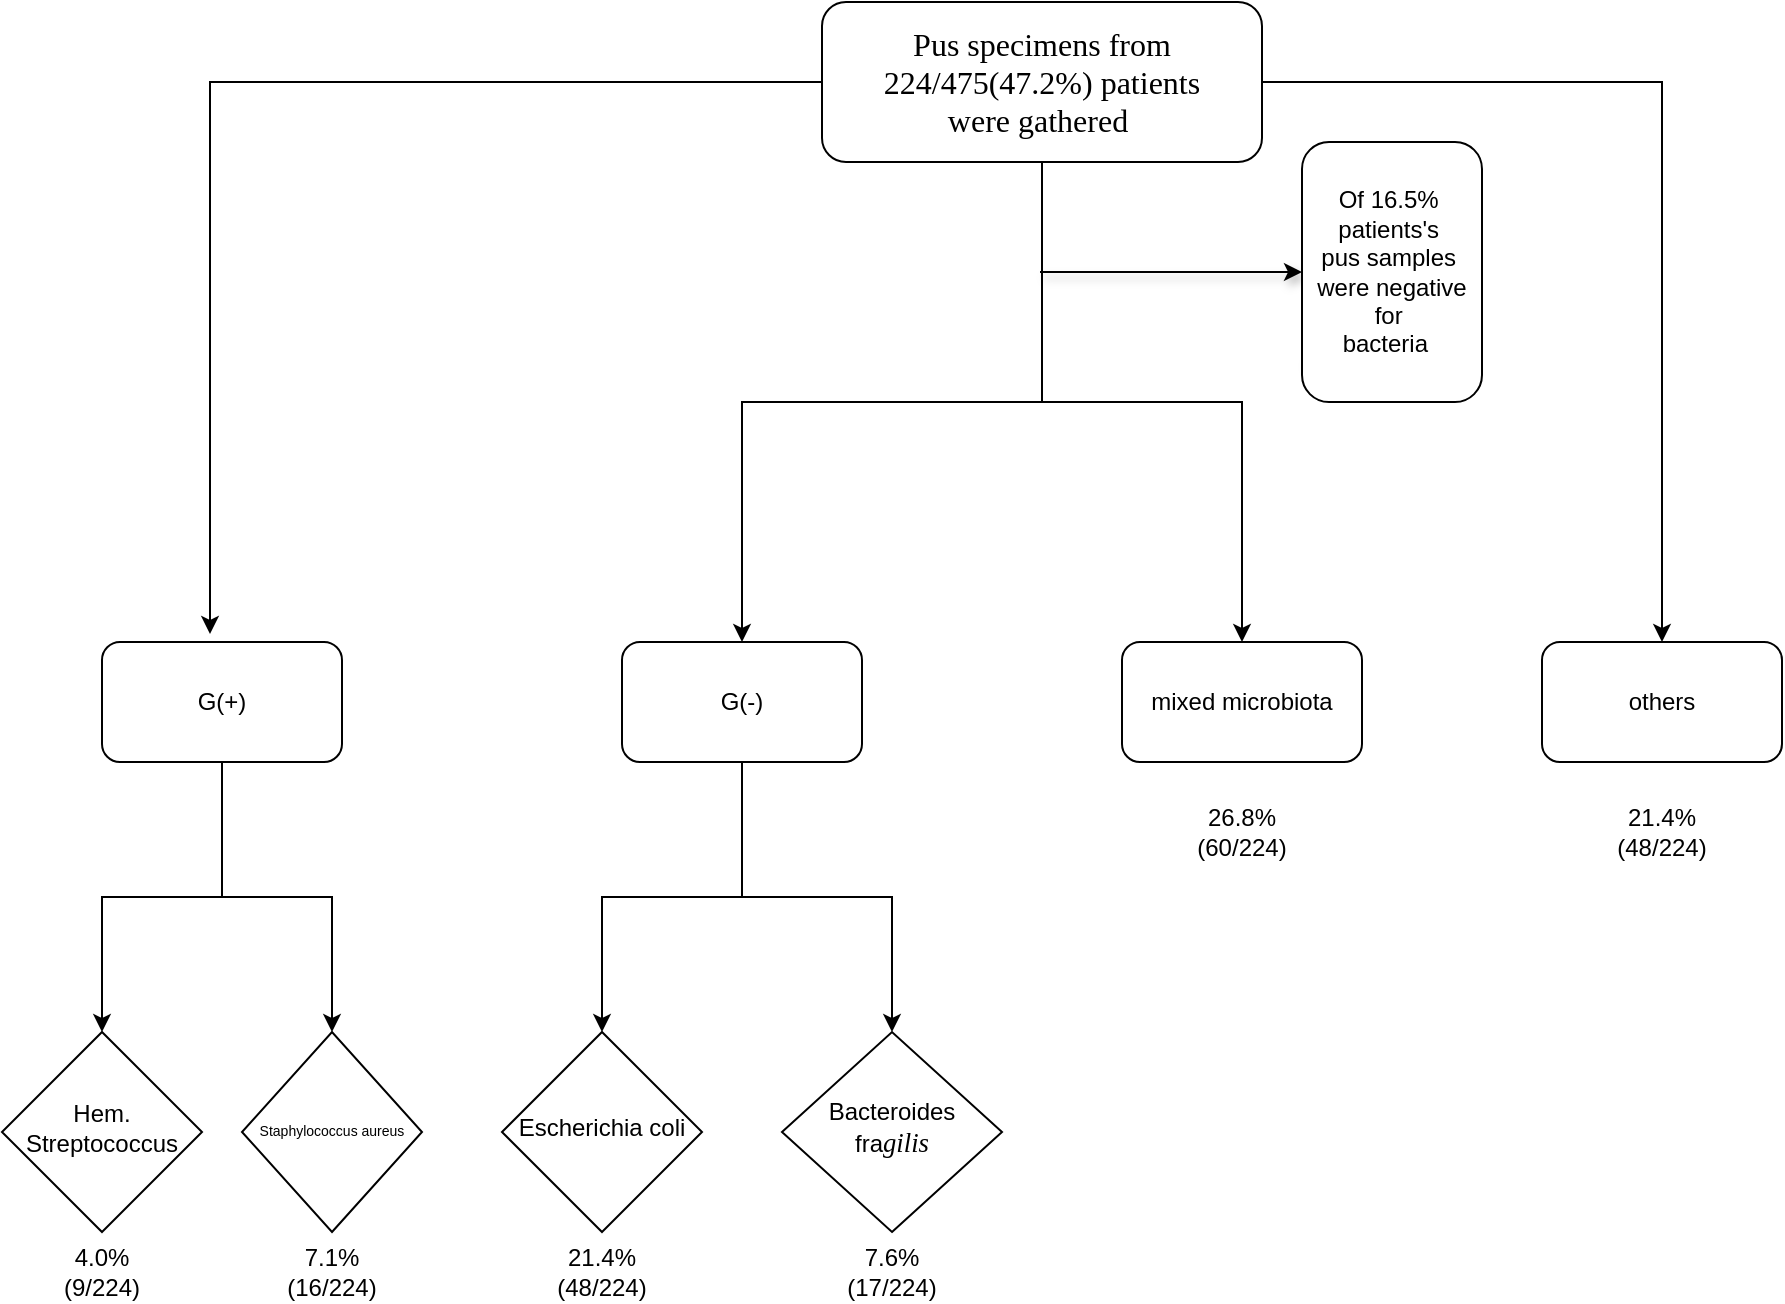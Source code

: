 <mxfile version="22.1.17" type="github">
  <diagram id="C5RBs43oDa-KdzZeNtuy" name="Page-1">
    <mxGraphModel dx="2293" dy="981" grid="1" gridSize="10" guides="1" tooltips="1" connect="1" arrows="1" fold="1" page="1" pageScale="1" pageWidth="827" pageHeight="1169" math="0" shadow="0">
      <root>
        <mxCell id="WIyWlLk6GJQsqaUBKTNV-0" />
        <mxCell id="WIyWlLk6GJQsqaUBKTNV-1" parent="WIyWlLk6GJQsqaUBKTNV-0" />
        <mxCell id="vhQLqTLsdzRF7huE607Q-18" style="edgeStyle=orthogonalEdgeStyle;rounded=0;orthogonalLoop=1;jettySize=auto;html=1;exitX=0;exitY=0.5;exitDx=0;exitDy=0;entryX=0.55;entryY=-0.067;entryDx=0;entryDy=0;entryPerimeter=0;" parent="WIyWlLk6GJQsqaUBKTNV-1" source="WIyWlLk6GJQsqaUBKTNV-3" target="vhQLqTLsdzRF7huE607Q-32" edge="1">
          <mxGeometry relative="1" as="geometry">
            <mxPoint x="-60" y="630" as="targetPoint" />
            <mxPoint x="290.059" y="100" as="sourcePoint" />
            <Array as="points">
              <mxPoint x="14" y="60" />
            </Array>
          </mxGeometry>
        </mxCell>
        <mxCell id="vhQLqTLsdzRF7huE607Q-43" style="edgeStyle=orthogonalEdgeStyle;rounded=0;orthogonalLoop=1;jettySize=auto;html=1;entryX=0.5;entryY=0;entryDx=0;entryDy=0;" parent="WIyWlLk6GJQsqaUBKTNV-1" source="WIyWlLk6GJQsqaUBKTNV-3" target="vhQLqTLsdzRF7huE607Q-35" edge="1">
          <mxGeometry relative="1" as="geometry" />
        </mxCell>
        <mxCell id="Z7LuOWA7LTF9s-eRr0nH-1" style="edgeStyle=orthogonalEdgeStyle;rounded=0;orthogonalLoop=1;jettySize=auto;html=1;entryX=0.5;entryY=0;entryDx=0;entryDy=0;" edge="1" parent="WIyWlLk6GJQsqaUBKTNV-1" source="WIyWlLk6GJQsqaUBKTNV-3" target="vhQLqTLsdzRF7huE607Q-33">
          <mxGeometry relative="1" as="geometry" />
        </mxCell>
        <mxCell id="Z7LuOWA7LTF9s-eRr0nH-2" style="edgeStyle=orthogonalEdgeStyle;rounded=0;orthogonalLoop=1;jettySize=auto;html=1;entryX=0.5;entryY=0;entryDx=0;entryDy=0;" edge="1" parent="WIyWlLk6GJQsqaUBKTNV-1" source="WIyWlLk6GJQsqaUBKTNV-3" target="vhQLqTLsdzRF7huE607Q-34">
          <mxGeometry relative="1" as="geometry" />
        </mxCell>
        <mxCell id="WIyWlLk6GJQsqaUBKTNV-3" value="&lt;font style=&quot;font-size: 16px;&quot; face=&quot;Times New Roman&quot;&gt;Pus specimens from&lt;br&gt;224/475(47.2%) patients&lt;br&gt;were gathered&amp;nbsp;&lt;/font&gt;" style="rounded=1;whiteSpace=wrap;html=1;fontSize=12;glass=0;strokeWidth=1;shadow=0;" parent="WIyWlLk6GJQsqaUBKTNV-1" vertex="1">
          <mxGeometry x="320" y="20" width="220" height="80" as="geometry" />
        </mxCell>
        <mxCell id="vhQLqTLsdzRF7huE607Q-19" style="rounded=0;orthogonalLoop=1;jettySize=auto;html=1;shadow=1;" parent="WIyWlLk6GJQsqaUBKTNV-1" source="vhQLqTLsdzRF7huE607Q-16" edge="1">
          <mxGeometry relative="1" as="geometry">
            <mxPoint x="600" y="160" as="targetPoint" />
            <mxPoint x="430" y="160" as="sourcePoint" />
          </mxGeometry>
        </mxCell>
        <mxCell id="Z7LuOWA7LTF9s-eRr0nH-3" style="edgeStyle=orthogonalEdgeStyle;rounded=0;orthogonalLoop=1;jettySize=auto;html=1;entryX=0.5;entryY=0;entryDx=0;entryDy=0;" edge="1" parent="WIyWlLk6GJQsqaUBKTNV-1" source="vhQLqTLsdzRF7huE607Q-32" target="vhQLqTLsdzRF7huE607Q-26">
          <mxGeometry relative="1" as="geometry" />
        </mxCell>
        <mxCell id="Z7LuOWA7LTF9s-eRr0nH-4" style="edgeStyle=orthogonalEdgeStyle;rounded=0;orthogonalLoop=1;jettySize=auto;html=1;entryX=0.5;entryY=0;entryDx=0;entryDy=0;" edge="1" parent="WIyWlLk6GJQsqaUBKTNV-1" source="vhQLqTLsdzRF7huE607Q-32" target="vhQLqTLsdzRF7huE607Q-27">
          <mxGeometry relative="1" as="geometry" />
        </mxCell>
        <mxCell id="vhQLqTLsdzRF7huE607Q-32" value="G(+)" style="rounded=1;whiteSpace=wrap;html=1;flipH=1;" parent="WIyWlLk6GJQsqaUBKTNV-1" vertex="1">
          <mxGeometry x="-40" y="340" width="120" height="60" as="geometry" />
        </mxCell>
        <mxCell id="Z7LuOWA7LTF9s-eRr0nH-5" style="edgeStyle=orthogonalEdgeStyle;rounded=0;orthogonalLoop=1;jettySize=auto;html=1;entryX=0.5;entryY=0;entryDx=0;entryDy=0;" edge="1" parent="WIyWlLk6GJQsqaUBKTNV-1" source="vhQLqTLsdzRF7huE607Q-33" target="vhQLqTLsdzRF7huE607Q-28">
          <mxGeometry relative="1" as="geometry" />
        </mxCell>
        <mxCell id="Z7LuOWA7LTF9s-eRr0nH-6" style="edgeStyle=orthogonalEdgeStyle;rounded=0;orthogonalLoop=1;jettySize=auto;html=1;entryX=0.5;entryY=0;entryDx=0;entryDy=0;" edge="1" parent="WIyWlLk6GJQsqaUBKTNV-1" source="vhQLqTLsdzRF7huE607Q-33" target="vhQLqTLsdzRF7huE607Q-29">
          <mxGeometry relative="1" as="geometry" />
        </mxCell>
        <mxCell id="vhQLqTLsdzRF7huE607Q-33" value="G(-)" style="rounded=1;whiteSpace=wrap;html=1;flipH=1;" parent="WIyWlLk6GJQsqaUBKTNV-1" vertex="1">
          <mxGeometry x="220" y="340" width="120" height="60" as="geometry" />
        </mxCell>
        <mxCell id="vhQLqTLsdzRF7huE607Q-34" value="mixed microbiota" style="rounded=1;whiteSpace=wrap;html=1;flipH=1;" parent="WIyWlLk6GJQsqaUBKTNV-1" vertex="1">
          <mxGeometry x="470" y="340" width="120" height="60" as="geometry" />
        </mxCell>
        <mxCell id="vhQLqTLsdzRF7huE607Q-35" value="others" style="rounded=1;whiteSpace=wrap;html=1;flipH=1;" parent="WIyWlLk6GJQsqaUBKTNV-1" vertex="1">
          <mxGeometry x="680" y="340" width="120" height="60" as="geometry" />
        </mxCell>
        <mxCell id="vhQLqTLsdzRF7huE607Q-26" value="Hem. Streptococcus" style="rhombus;whiteSpace=wrap;html=1;shadow=0;fontFamily=Helvetica;fontSize=12;align=center;strokeWidth=1;spacing=6;spacingTop=-4;flipV=1;" parent="WIyWlLk6GJQsqaUBKTNV-1" vertex="1">
          <mxGeometry x="-90" y="535" width="100" height="100" as="geometry" />
        </mxCell>
        <mxCell id="vhQLqTLsdzRF7huE607Q-27" value="&lt;div&gt;&lt;font style=&quot;font-size: 7px;&quot;&gt;Staphylococcus aureus&lt;/font&gt;&lt;/div&gt;" style="rhombus;whiteSpace=wrap;html=1;shadow=0;fontFamily=Helvetica;fontSize=12;align=center;strokeWidth=1;spacing=6;spacingTop=-4;flipV=1;" parent="WIyWlLk6GJQsqaUBKTNV-1" vertex="1">
          <mxGeometry x="30" y="535" width="90" height="100" as="geometry" />
        </mxCell>
        <mxCell id="vhQLqTLsdzRF7huE607Q-28" value="Escherichia coli" style="rhombus;whiteSpace=wrap;html=1;shadow=0;fontFamily=Helvetica;fontSize=12;align=center;strokeWidth=1;spacing=6;spacingTop=-4;flipV=1;" parent="WIyWlLk6GJQsqaUBKTNV-1" vertex="1">
          <mxGeometry x="160" y="535" width="100" height="100" as="geometry" />
        </mxCell>
        <mxCell id="vhQLqTLsdzRF7huE607Q-29" value="&lt;div&gt;Bacteroides fra&lt;span style=&quot;background-color: initial; font-size: 10pt; font-family: STIX-Italic; font-style: italic;&quot;&gt;gilis&lt;/span&gt;&lt;/div&gt;" style="rhombus;whiteSpace=wrap;html=1;shadow=0;fontFamily=Helvetica;fontSize=12;align=center;strokeWidth=1;spacing=6;spacingTop=-4;flipV=1;" parent="WIyWlLk6GJQsqaUBKTNV-1" vertex="1">
          <mxGeometry x="300" y="535" width="110" height="100" as="geometry" />
        </mxCell>
        <mxCell id="vhQLqTLsdzRF7huE607Q-44" value="" style="rounded=0;orthogonalLoop=1;jettySize=auto;html=1;shadow=1;entryX=0;entryY=0.5;entryDx=0;entryDy=0;" parent="WIyWlLk6GJQsqaUBKTNV-1" target="vhQLqTLsdzRF7huE607Q-16" edge="1">
          <mxGeometry relative="1" as="geometry">
            <mxPoint x="600" y="160" as="targetPoint" />
            <mxPoint x="429" y="155" as="sourcePoint" />
          </mxGeometry>
        </mxCell>
        <mxCell id="vhQLqTLsdzRF7huE607Q-16" value="Of 16.5%&amp;nbsp; patients&#39;s&amp;nbsp;&lt;br&gt;pus samples&amp;nbsp;&lt;br&gt;were negative for&amp;nbsp;&lt;br&gt;bacteria&amp;nbsp;&amp;nbsp;" style="rounded=1;whiteSpace=wrap;html=1;" parent="WIyWlLk6GJQsqaUBKTNV-1" vertex="1">
          <mxGeometry x="560" y="90" width="90" height="130" as="geometry" />
        </mxCell>
        <mxCell id="Z7LuOWA7LTF9s-eRr0nH-8" value="4.0%(9/224)" style="text;html=1;strokeColor=none;fillColor=none;align=center;verticalAlign=middle;whiteSpace=wrap;rounded=0;" vertex="1" parent="WIyWlLk6GJQsqaUBKTNV-1">
          <mxGeometry x="-70" y="640" width="60" height="30" as="geometry" />
        </mxCell>
        <mxCell id="Z7LuOWA7LTF9s-eRr0nH-9" value="7.1%(16/224)" style="text;html=1;strokeColor=none;fillColor=none;align=center;verticalAlign=middle;whiteSpace=wrap;rounded=0;" vertex="1" parent="WIyWlLk6GJQsqaUBKTNV-1">
          <mxGeometry x="45" y="640" width="60" height="30" as="geometry" />
        </mxCell>
        <mxCell id="Z7LuOWA7LTF9s-eRr0nH-11" value="21.4%(48/224)" style="text;html=1;strokeColor=none;fillColor=none;align=center;verticalAlign=middle;whiteSpace=wrap;rounded=0;" vertex="1" parent="WIyWlLk6GJQsqaUBKTNV-1">
          <mxGeometry x="180" y="640" width="60" height="30" as="geometry" />
        </mxCell>
        <mxCell id="Z7LuOWA7LTF9s-eRr0nH-13" value="7.6%(17/224)" style="text;html=1;strokeColor=none;fillColor=none;align=center;verticalAlign=middle;whiteSpace=wrap;rounded=0;" vertex="1" parent="WIyWlLk6GJQsqaUBKTNV-1">
          <mxGeometry x="325" y="640" width="60" height="30" as="geometry" />
        </mxCell>
        <mxCell id="Z7LuOWA7LTF9s-eRr0nH-14" value="26.8%(60/224)" style="text;html=1;strokeColor=none;fillColor=none;align=center;verticalAlign=middle;whiteSpace=wrap;rounded=0;" vertex="1" parent="WIyWlLk6GJQsqaUBKTNV-1">
          <mxGeometry x="500" y="420" width="60" height="30" as="geometry" />
        </mxCell>
        <mxCell id="Z7LuOWA7LTF9s-eRr0nH-15" value="21.4%(48/224)" style="text;html=1;strokeColor=none;fillColor=none;align=center;verticalAlign=middle;whiteSpace=wrap;rounded=0;" vertex="1" parent="WIyWlLk6GJQsqaUBKTNV-1">
          <mxGeometry x="710" y="420" width="60" height="30" as="geometry" />
        </mxCell>
      </root>
    </mxGraphModel>
  </diagram>
</mxfile>
